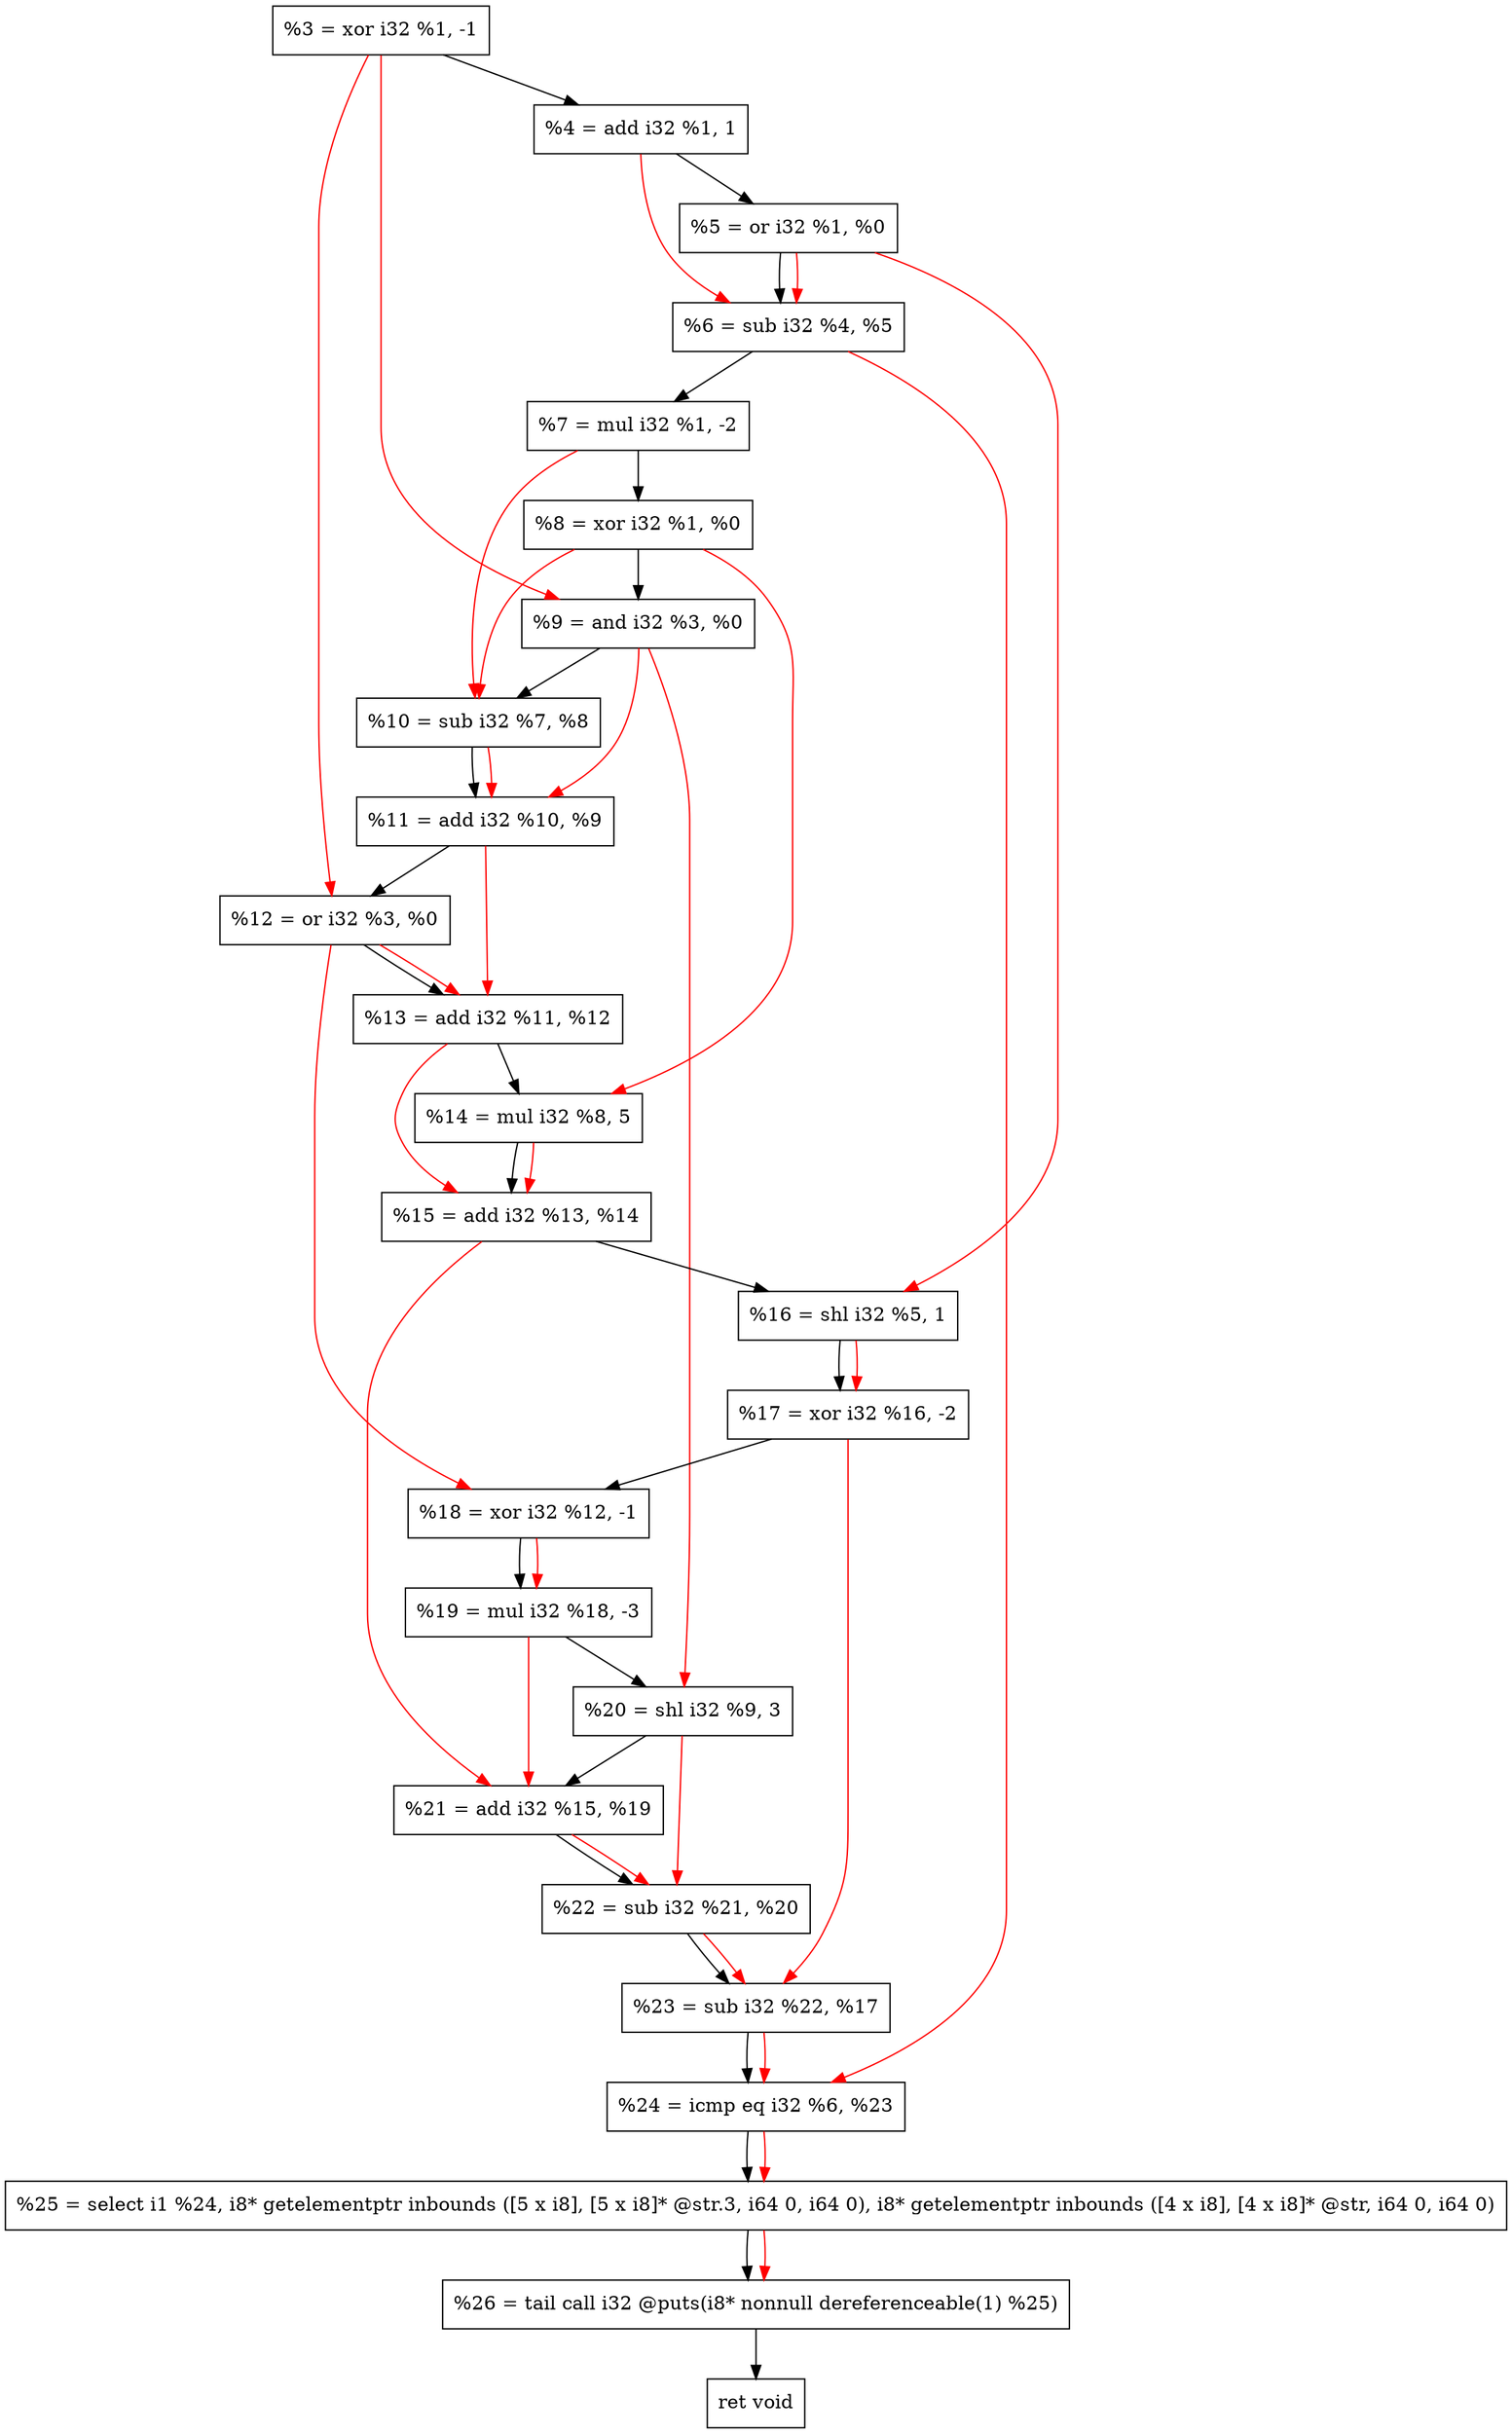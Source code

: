 digraph "DFG for'crackme' function" {
	Node0x6c5b20[shape=record, label="  %3 = xor i32 %1, -1"];
	Node0x6c5bc0[shape=record, label="  %4 = add i32 %1, 1"];
	Node0x6c5c80[shape=record, label="  %5 = or i32 %1, %0"];
	Node0x6c5cf0[shape=record, label="  %6 = sub i32 %4, %5"];
	Node0x6c5d60[shape=record, label="  %7 = mul i32 %1, -2"];
	Node0x6c5dd0[shape=record, label="  %8 = xor i32 %1, %0"];
	Node0x6c5e40[shape=record, label="  %9 = and i32 %3, %0"];
	Node0x6c5eb0[shape=record, label="  %10 = sub i32 %7, %8"];
	Node0x6c5f20[shape=record, label="  %11 = add i32 %10, %9"];
	Node0x6c5f90[shape=record, label="  %12 = or i32 %3, %0"];
	Node0x6c6000[shape=record, label="  %13 = add i32 %11, %12"];
	Node0x6c60a0[shape=record, label="  %14 = mul i32 %8, 5"];
	Node0x6c6110[shape=record, label="  %15 = add i32 %13, %14"];
	Node0x6c6180[shape=record, label="  %16 = shl i32 %5, 1"];
	Node0x6c61f0[shape=record, label="  %17 = xor i32 %16, -2"];
	Node0x6c6260[shape=record, label="  %18 = xor i32 %12, -1"];
	Node0x6c6300[shape=record, label="  %19 = mul i32 %18, -3"];
	Node0x6c63a0[shape=record, label="  %20 = shl i32 %9, 3"];
	Node0x6c6410[shape=record, label="  %21 = add i32 %15, %19"];
	Node0x6c6480[shape=record, label="  %22 = sub i32 %21, %20"];
	Node0x6c64f0[shape=record, label="  %23 = sub i32 %22, %17"];
	Node0x6c6560[shape=record, label="  %24 = icmp eq i32 %6, %23"];
	Node0x666268[shape=record, label="  %25 = select i1 %24, i8* getelementptr inbounds ([5 x i8], [5 x i8]* @str.3, i64 0, i64 0), i8* getelementptr inbounds ([4 x i8], [4 x i8]* @str, i64 0, i64 0)"];
	Node0x6c6a00[shape=record, label="  %26 = tail call i32 @puts(i8* nonnull dereferenceable(1) %25)"];
	Node0x6c6a50[shape=record, label="  ret void"];
	Node0x6c5b20 -> Node0x6c5bc0;
	Node0x6c5bc0 -> Node0x6c5c80;
	Node0x6c5c80 -> Node0x6c5cf0;
	Node0x6c5cf0 -> Node0x6c5d60;
	Node0x6c5d60 -> Node0x6c5dd0;
	Node0x6c5dd0 -> Node0x6c5e40;
	Node0x6c5e40 -> Node0x6c5eb0;
	Node0x6c5eb0 -> Node0x6c5f20;
	Node0x6c5f20 -> Node0x6c5f90;
	Node0x6c5f90 -> Node0x6c6000;
	Node0x6c6000 -> Node0x6c60a0;
	Node0x6c60a0 -> Node0x6c6110;
	Node0x6c6110 -> Node0x6c6180;
	Node0x6c6180 -> Node0x6c61f0;
	Node0x6c61f0 -> Node0x6c6260;
	Node0x6c6260 -> Node0x6c6300;
	Node0x6c6300 -> Node0x6c63a0;
	Node0x6c63a0 -> Node0x6c6410;
	Node0x6c6410 -> Node0x6c6480;
	Node0x6c6480 -> Node0x6c64f0;
	Node0x6c64f0 -> Node0x6c6560;
	Node0x6c6560 -> Node0x666268;
	Node0x666268 -> Node0x6c6a00;
	Node0x6c6a00 -> Node0x6c6a50;
edge [color=red]
	Node0x6c5bc0 -> Node0x6c5cf0;
	Node0x6c5c80 -> Node0x6c5cf0;
	Node0x6c5b20 -> Node0x6c5e40;
	Node0x6c5d60 -> Node0x6c5eb0;
	Node0x6c5dd0 -> Node0x6c5eb0;
	Node0x6c5eb0 -> Node0x6c5f20;
	Node0x6c5e40 -> Node0x6c5f20;
	Node0x6c5b20 -> Node0x6c5f90;
	Node0x6c5f20 -> Node0x6c6000;
	Node0x6c5f90 -> Node0x6c6000;
	Node0x6c5dd0 -> Node0x6c60a0;
	Node0x6c6000 -> Node0x6c6110;
	Node0x6c60a0 -> Node0x6c6110;
	Node0x6c5c80 -> Node0x6c6180;
	Node0x6c6180 -> Node0x6c61f0;
	Node0x6c5f90 -> Node0x6c6260;
	Node0x6c6260 -> Node0x6c6300;
	Node0x6c5e40 -> Node0x6c63a0;
	Node0x6c6110 -> Node0x6c6410;
	Node0x6c6300 -> Node0x6c6410;
	Node0x6c6410 -> Node0x6c6480;
	Node0x6c63a0 -> Node0x6c6480;
	Node0x6c6480 -> Node0x6c64f0;
	Node0x6c61f0 -> Node0x6c64f0;
	Node0x6c5cf0 -> Node0x6c6560;
	Node0x6c64f0 -> Node0x6c6560;
	Node0x6c6560 -> Node0x666268;
	Node0x666268 -> Node0x6c6a00;
}
